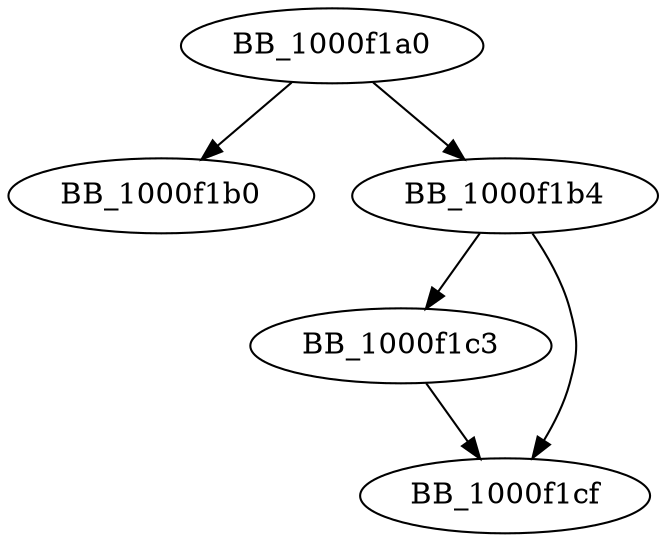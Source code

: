 DiGraph __ValidateImageBase{
BB_1000f1a0->BB_1000f1b0
BB_1000f1a0->BB_1000f1b4
BB_1000f1b4->BB_1000f1c3
BB_1000f1b4->BB_1000f1cf
BB_1000f1c3->BB_1000f1cf
}
